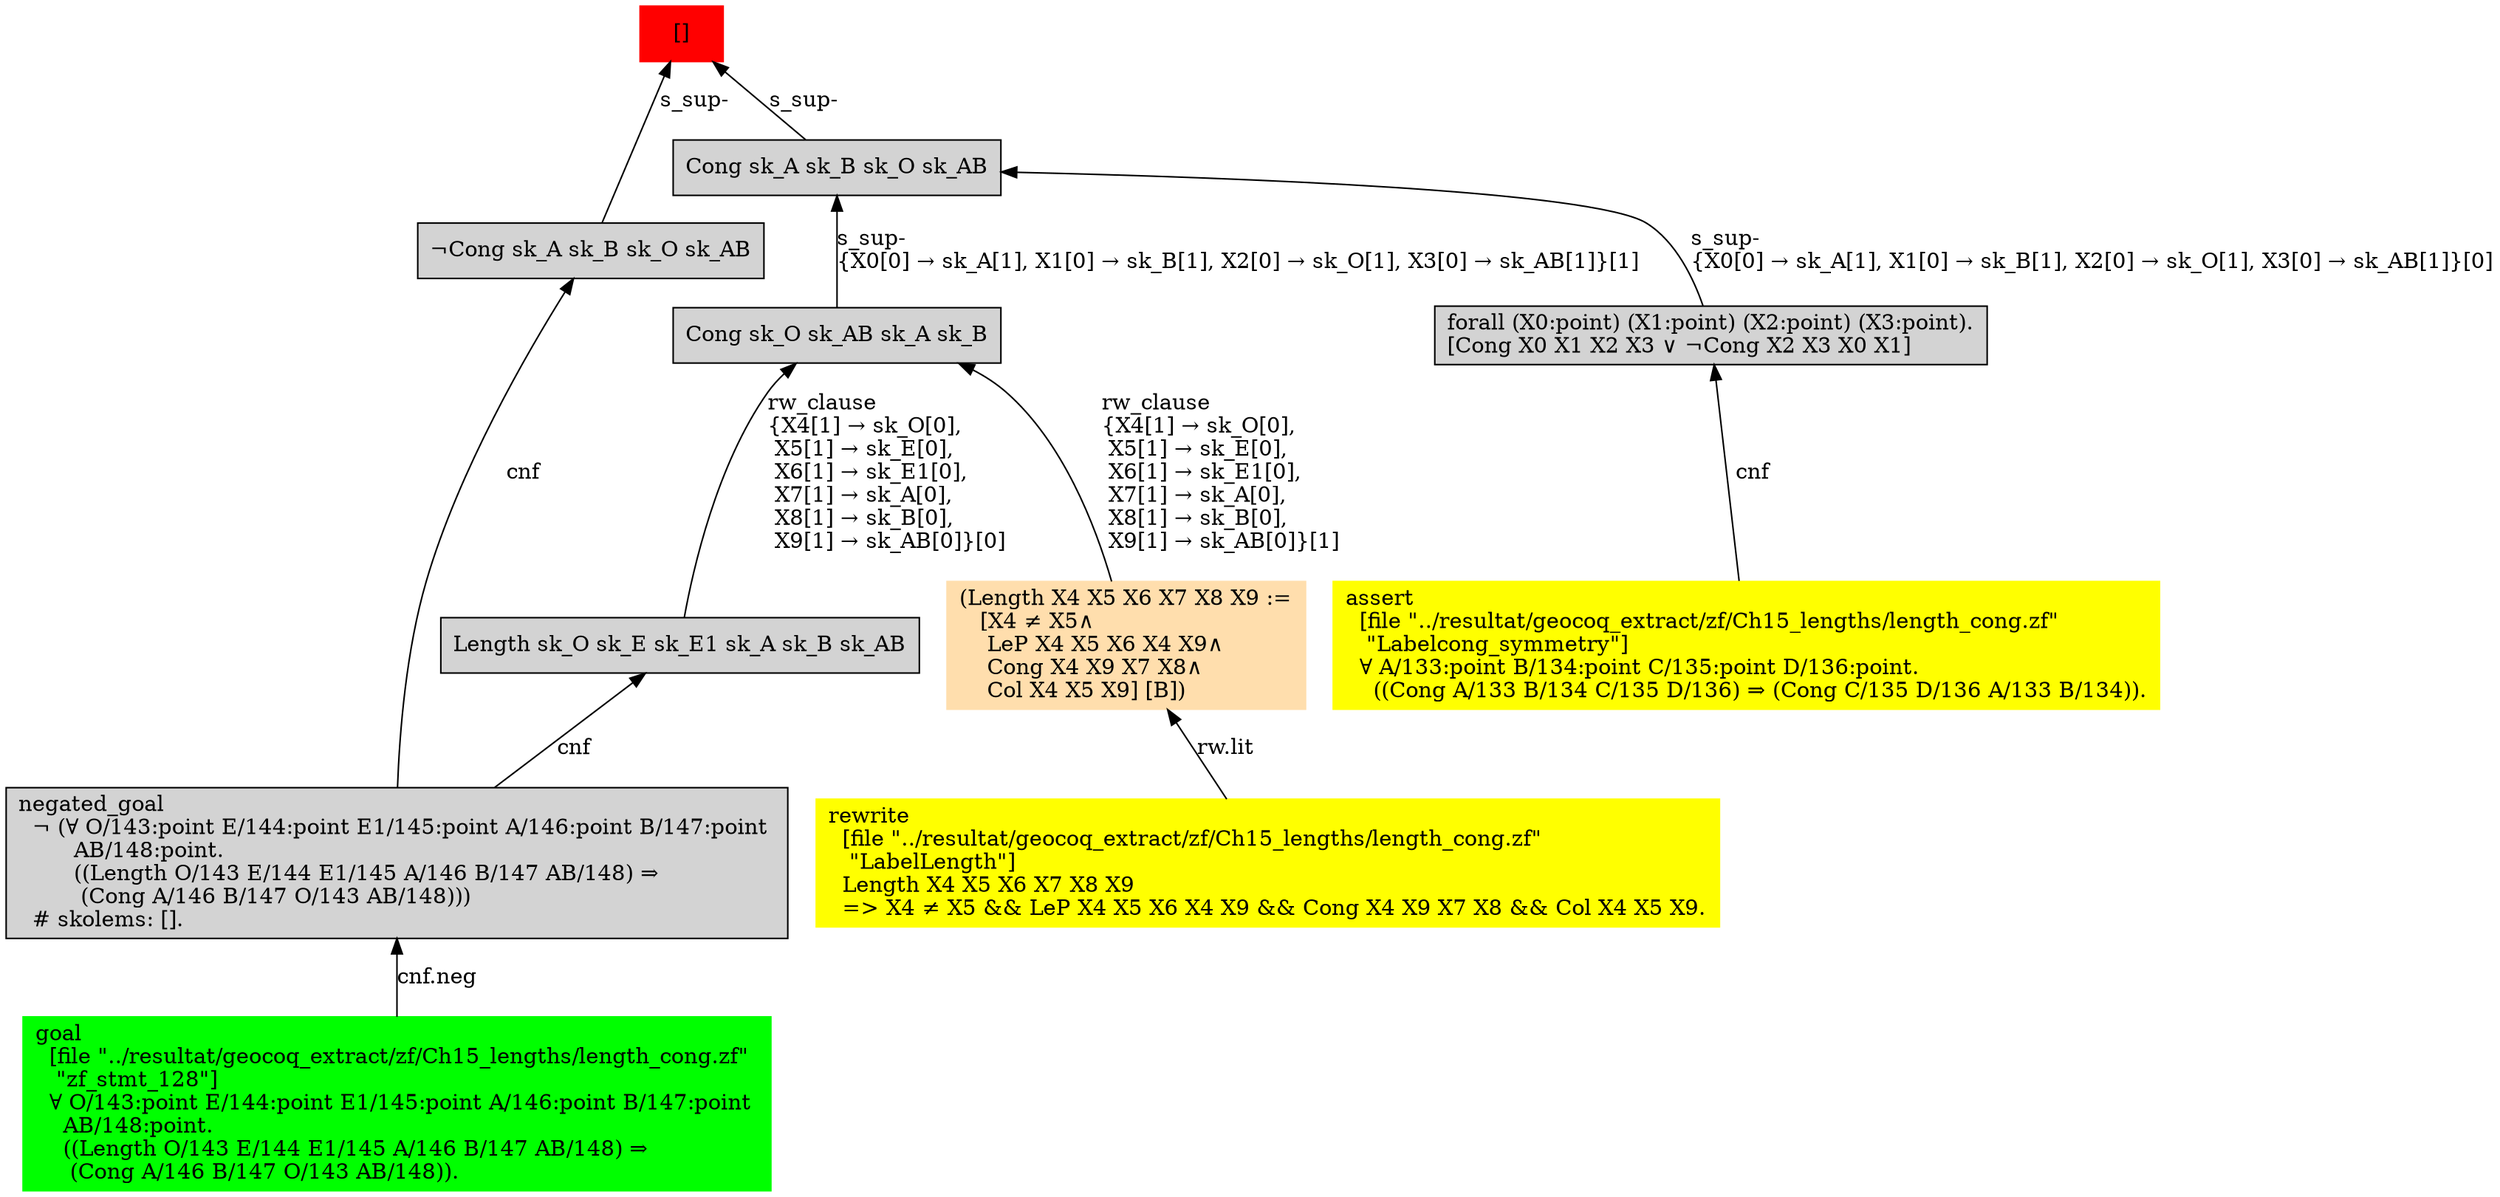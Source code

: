 digraph "unsat_graph" {
  vertex_0 [color=red, label="[]", shape=box, style=filled];
  vertex_0 -> vertex_1 [label="s_sup-\l", dir="back"];
  vertex_1 [shape=box, label="¬Cong sk_A sk_B sk_O sk_AB\l", style=filled];
  vertex_1 -> vertex_2 [label="cnf", dir="back"];
  vertex_2 [shape=box, label="negated_goal\l  ¬ (∀ O/143:point E/144:point E1/145:point A/146:point B/147:point \l        AB/148:point.\l        ((Length O/143 E/144 E1/145 A/146 B/147 AB/148) ⇒\l         (Cong A/146 B/147 O/143 AB/148)))\l  # skolems: [].\l", style=filled];
  vertex_2 -> vertex_3 [label="cnf.neg", dir="back"];
  vertex_3 [color=green, shape=box, label="goal\l  [file \"../resultat/geocoq_extract/zf/Ch15_lengths/length_cong.zf\" \l   \"zf_stmt_128\"]\l  ∀ O/143:point E/144:point E1/145:point A/146:point B/147:point \l    AB/148:point.\l    ((Length O/143 E/144 E1/145 A/146 B/147 AB/148) ⇒\l     (Cong A/146 B/147 O/143 AB/148)).\l", style=filled];
  vertex_0 -> vertex_4 [label="s_sup-\l", dir="back"];
  vertex_4 [shape=box, label="Cong sk_A sk_B sk_O sk_AB\l", style=filled];
  vertex_4 -> vertex_5 [label="s_sup-\l\{X0[0] → sk_A[1], X1[0] → sk_B[1], X2[0] → sk_O[1], X3[0] → sk_AB[1]\}[0]\l", dir="back"];
  vertex_5 [shape=box, label="forall (X0:point) (X1:point) (X2:point) (X3:point).\l[Cong X0 X1 X2 X3 ∨ ¬Cong X2 X3 X0 X1]\l", style=filled];
  vertex_5 -> vertex_6 [label="cnf", dir="back"];
  vertex_6 [color=yellow, shape=box, label="assert\l  [file \"../resultat/geocoq_extract/zf/Ch15_lengths/length_cong.zf\" \l   \"Labelcong_symmetry\"]\l  ∀ A/133:point B/134:point C/135:point D/136:point.\l    ((Cong A/133 B/134 C/135 D/136) ⇒ (Cong C/135 D/136 A/133 B/134)).\l", style=filled];
  vertex_4 -> vertex_7 [label="s_sup-\l\{X0[0] → sk_A[1], X1[0] → sk_B[1], X2[0] → sk_O[1], X3[0] → sk_AB[1]\}[1]\l", dir="back"];
  vertex_7 [shape=box, label="Cong sk_O sk_AB sk_A sk_B\l", style=filled];
  vertex_7 -> vertex_8 [label="rw_clause\l\{X4[1] → sk_O[0], \l X5[1] → sk_E[0], \l X6[1] → sk_E1[0], \l X7[1] → sk_A[0], \l X8[1] → sk_B[0], \l X9[1] → sk_AB[0]\}[1]\l", dir="back"];
  vertex_8 [color=navajowhite, shape=box, label="(Length X4 X5 X6 X7 X8 X9 :=\l   [X4 ≠ X5∧\l    LeP X4 X5 X6 X4 X9∧\l    Cong X4 X9 X7 X8∧\l    Col X4 X5 X9] [B])\l", style=filled];
  vertex_8 -> vertex_9 [label="rw.lit", dir="back"];
  vertex_9 [color=yellow, shape=box, label="rewrite\l  [file \"../resultat/geocoq_extract/zf/Ch15_lengths/length_cong.zf\" \l   \"LabelLength\"]\l  Length X4 X5 X6 X7 X8 X9\l  =\> X4 ≠ X5 && LeP X4 X5 X6 X4 X9 && Cong X4 X9 X7 X8 && Col X4 X5 X9.\l", style=filled];
  vertex_7 -> vertex_10 [label="rw_clause\l\{X4[1] → sk_O[0], \l X5[1] → sk_E[0], \l X6[1] → sk_E1[0], \l X7[1] → sk_A[0], \l X8[1] → sk_B[0], \l X9[1] → sk_AB[0]\}[0]\l", dir="back"];
  vertex_10 [shape=box, label="Length sk_O sk_E sk_E1 sk_A sk_B sk_AB\l", style=filled];
  vertex_10 -> vertex_2 [label="cnf", dir="back"];
  }


